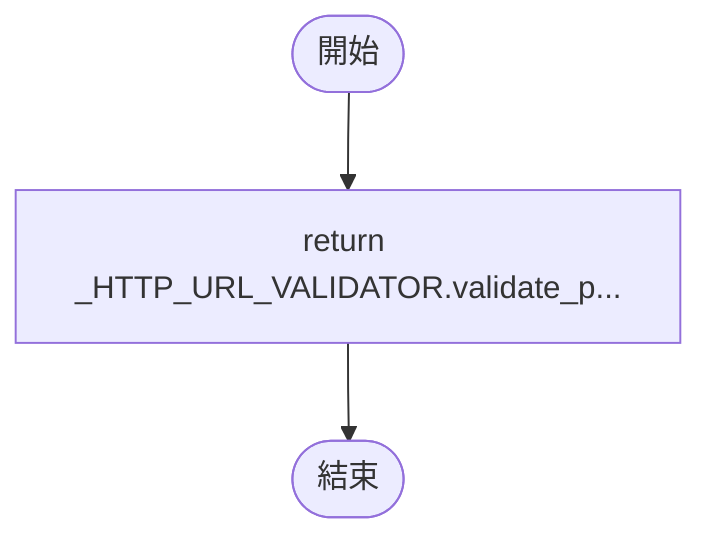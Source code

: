 flowchart TB
    n1([開始])
    n2([結束])
    n3[return _HTTP_URL_VALIDATOR.validate_p...]
    n1 --> n3
    n3 --> n2